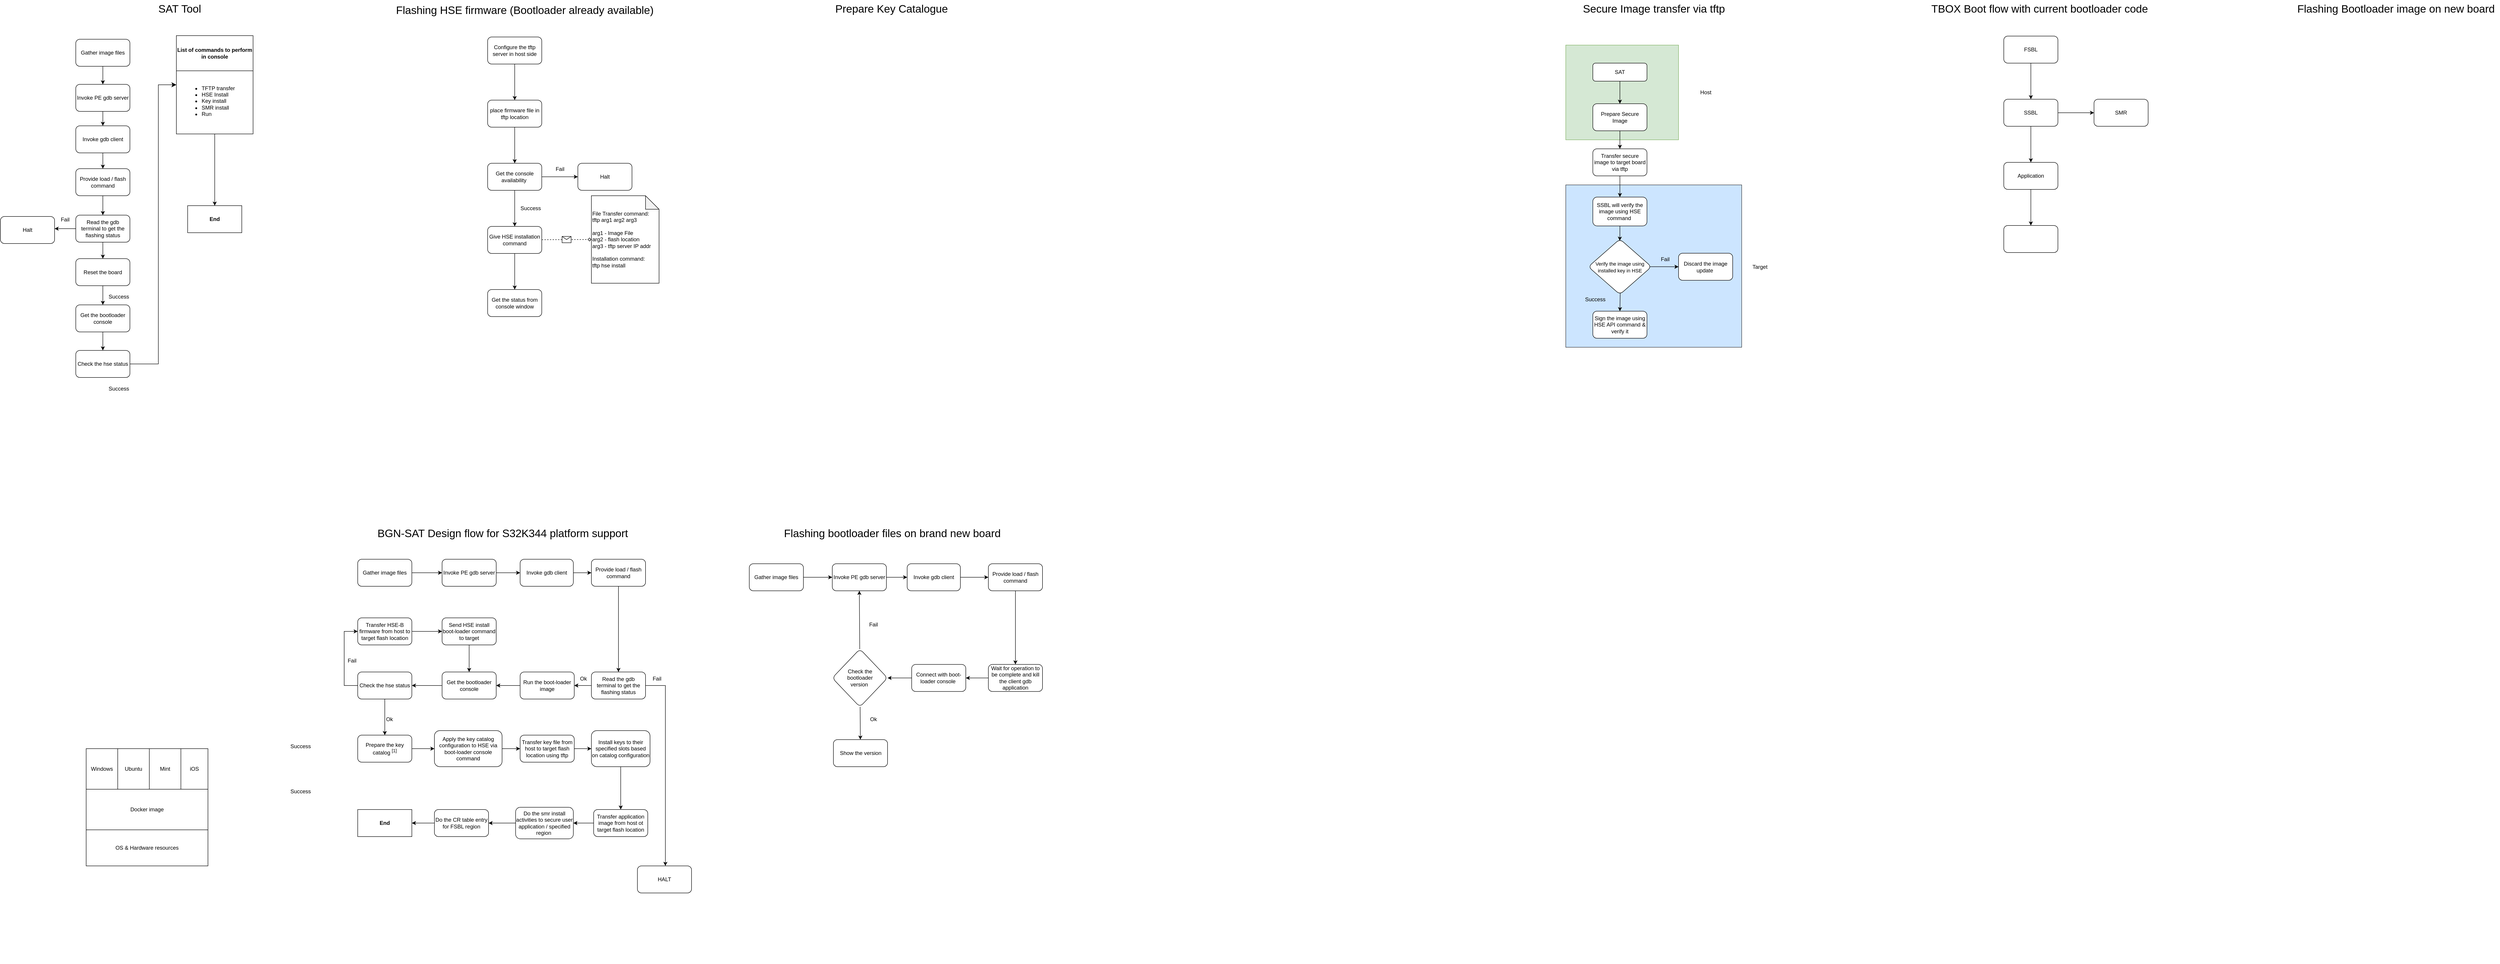 <mxfile version="21.6.9" type="github">
  <diagram name="Page-1" id="BFMkgEiHd1k4JoB41aS_">
    <mxGraphModel dx="5087" dy="864" grid="1" gridSize="10" guides="1" tooltips="1" connect="1" arrows="1" fold="1" page="1" pageScale="1" pageWidth="850" pageHeight="1100" math="0" shadow="0">
      <root>
        <mxCell id="0" />
        <mxCell id="1" parent="0" />
        <mxCell id="xPFCoBQHx70xWcG0o_kU-1" value="" style="rounded=0;whiteSpace=wrap;html=1;fillColor=#cce5ff;strokeColor=#36393d;" parent="1" vertex="1">
          <mxGeometry x="210" y="450" width="390" height="360" as="geometry" />
        </mxCell>
        <mxCell id="xPFCoBQHx70xWcG0o_kU-2" value="" style="rounded=0;whiteSpace=wrap;html=1;fillColor=#d5e8d4;strokeColor=#82b366;" parent="1" vertex="1">
          <mxGeometry x="210" y="140" width="250" height="210" as="geometry" />
        </mxCell>
        <mxCell id="xPFCoBQHx70xWcG0o_kU-3" value="SAT" style="rounded=1;whiteSpace=wrap;html=1;fontSize=12;glass=0;strokeWidth=1;shadow=0;" parent="1" vertex="1">
          <mxGeometry x="270" y="180" width="120" height="40" as="geometry" />
        </mxCell>
        <mxCell id="xPFCoBQHx70xWcG0o_kU-4" value="Prepare Secure Image" style="rounded=1;whiteSpace=wrap;html=1;fontSize=12;glass=0;strokeWidth=1;shadow=0;" parent="1" vertex="1">
          <mxGeometry x="270" y="270" width="120" height="60" as="geometry" />
        </mxCell>
        <mxCell id="xPFCoBQHx70xWcG0o_kU-5" value="" style="edgeStyle=orthogonalEdgeStyle;rounded=0;orthogonalLoop=1;jettySize=auto;html=1;entryX=0.497;entryY=0.03;entryDx=0;entryDy=0;entryPerimeter=0;" parent="1" source="xPFCoBQHx70xWcG0o_kU-6" target="xPFCoBQHx70xWcG0o_kU-10" edge="1">
          <mxGeometry relative="1" as="geometry" />
        </mxCell>
        <mxCell id="xPFCoBQHx70xWcG0o_kU-6" value="SSBL will verify the image using HSE command&amp;nbsp;" style="rounded=1;whiteSpace=wrap;html=1;fontSize=12;glass=0;strokeWidth=1;shadow=0;" parent="1" vertex="1">
          <mxGeometry x="270" y="477" width="120" height="64" as="geometry" />
        </mxCell>
        <mxCell id="xPFCoBQHx70xWcG0o_kU-7" value="Transfer secure image to target board via tftp" style="rounded=1;whiteSpace=wrap;html=1;" parent="1" vertex="1">
          <mxGeometry x="270" y="370" width="120" height="60" as="geometry" />
        </mxCell>
        <mxCell id="xPFCoBQHx70xWcG0o_kU-8" value="" style="endArrow=classic;html=1;rounded=0;exitX=0.5;exitY=1;exitDx=0;exitDy=0;" parent="1" source="xPFCoBQHx70xWcG0o_kU-4" target="xPFCoBQHx70xWcG0o_kU-7" edge="1">
          <mxGeometry width="50" height="50" relative="1" as="geometry">
            <mxPoint x="500" y="560" as="sourcePoint" />
            <mxPoint x="550" y="510" as="targetPoint" />
          </mxGeometry>
        </mxCell>
        <mxCell id="xPFCoBQHx70xWcG0o_kU-9" value="" style="edgeStyle=orthogonalEdgeStyle;rounded=0;orthogonalLoop=1;jettySize=auto;html=1;exitX=0.975;exitY=0.499;exitDx=0;exitDy=0;exitPerimeter=0;" parent="1" source="xPFCoBQHx70xWcG0o_kU-10" target="xPFCoBQHx70xWcG0o_kU-13" edge="1">
          <mxGeometry relative="1" as="geometry" />
        </mxCell>
        <mxCell id="xPFCoBQHx70xWcG0o_kU-10" value="&lt;font style=&quot;font-size: 11px;&quot;&gt;Verify the image using installed key in HSE&lt;/font&gt;" style="rhombus;whiteSpace=wrap;html=1;rounded=1;glass=0;strokeWidth=1;shadow=0;" parent="1" vertex="1">
          <mxGeometry x="260" y="570" width="140" height="123" as="geometry" />
        </mxCell>
        <mxCell id="xPFCoBQHx70xWcG0o_kU-11" value="Sign the image using HSE API command &amp;amp; verify it" style="whiteSpace=wrap;html=1;rounded=1;glass=0;strokeWidth=1;shadow=0;" parent="1" vertex="1">
          <mxGeometry x="270" y="730" width="120" height="60" as="geometry" />
        </mxCell>
        <mxCell id="xPFCoBQHx70xWcG0o_kU-12" value="Success" style="text;html=1;align=center;verticalAlign=middle;resizable=0;points=[];autosize=1;strokeColor=none;fillColor=none;" parent="1" vertex="1">
          <mxGeometry x="240" y="689" width="70" height="30" as="geometry" />
        </mxCell>
        <mxCell id="xPFCoBQHx70xWcG0o_kU-13" value="Discard the image update&amp;nbsp;" style="whiteSpace=wrap;html=1;rounded=1;glass=0;strokeWidth=1;shadow=0;" parent="1" vertex="1">
          <mxGeometry x="460" y="601.5" width="120" height="60" as="geometry" />
        </mxCell>
        <mxCell id="xPFCoBQHx70xWcG0o_kU-14" value="Fail" style="text;html=1;align=center;verticalAlign=middle;resizable=0;points=[];autosize=1;strokeColor=none;fillColor=none;" parent="1" vertex="1">
          <mxGeometry x="410" y="600" width="40" height="30" as="geometry" />
        </mxCell>
        <mxCell id="xPFCoBQHx70xWcG0o_kU-15" value="" style="endArrow=classic;html=1;rounded=0;exitX=0.5;exitY=1;exitDx=0;exitDy=0;" parent="1" source="xPFCoBQHx70xWcG0o_kU-3" target="xPFCoBQHx70xWcG0o_kU-4" edge="1">
          <mxGeometry width="50" height="50" relative="1" as="geometry">
            <mxPoint x="570" y="460" as="sourcePoint" />
            <mxPoint x="620" y="410" as="targetPoint" />
          </mxGeometry>
        </mxCell>
        <mxCell id="xPFCoBQHx70xWcG0o_kU-16" value="" style="endArrow=classic;html=1;rounded=0;exitX=0.5;exitY=1;exitDx=0;exitDy=0;entryX=0.5;entryY=0;entryDx=0;entryDy=0;" parent="1" source="xPFCoBQHx70xWcG0o_kU-7" target="xPFCoBQHx70xWcG0o_kU-6" edge="1">
          <mxGeometry width="50" height="50" relative="1" as="geometry">
            <mxPoint x="570" y="460" as="sourcePoint" />
            <mxPoint x="620" y="410" as="targetPoint" />
          </mxGeometry>
        </mxCell>
        <mxCell id="xPFCoBQHx70xWcG0o_kU-17" value="" style="endArrow=classic;html=1;rounded=0;exitX=0.505;exitY=0.977;exitDx=0;exitDy=0;entryX=0.5;entryY=0;entryDx=0;entryDy=0;exitPerimeter=0;" parent="1" source="xPFCoBQHx70xWcG0o_kU-10" target="xPFCoBQHx70xWcG0o_kU-11" edge="1">
          <mxGeometry width="50" height="50" relative="1" as="geometry">
            <mxPoint x="490" y="630" as="sourcePoint" />
            <mxPoint x="540" y="580" as="targetPoint" />
          </mxGeometry>
        </mxCell>
        <mxCell id="xPFCoBQHx70xWcG0o_kU-18" value="Host" style="text;html=1;align=center;verticalAlign=middle;resizable=0;points=[];autosize=1;strokeColor=none;fillColor=none;" parent="1" vertex="1">
          <mxGeometry x="495" y="230" width="50" height="30" as="geometry" />
        </mxCell>
        <mxCell id="xPFCoBQHx70xWcG0o_kU-19" value="Target" style="text;html=1;align=center;verticalAlign=middle;resizable=0;points=[];autosize=1;strokeColor=none;fillColor=none;" parent="1" vertex="1">
          <mxGeometry x="610" y="616.5" width="60" height="30" as="geometry" />
        </mxCell>
        <mxCell id="xPFCoBQHx70xWcG0o_kU-20" value="" style="edgeStyle=orthogonalEdgeStyle;rounded=0;orthogonalLoop=1;jettySize=auto;html=1;" parent="1" source="xPFCoBQHx70xWcG0o_kU-21" target="xPFCoBQHx70xWcG0o_kU-25" edge="1">
          <mxGeometry relative="1" as="geometry" />
        </mxCell>
        <mxCell id="xPFCoBQHx70xWcG0o_kU-21" value="FSBL" style="rounded=1;whiteSpace=wrap;html=1;" parent="1" vertex="1">
          <mxGeometry x="1181" y="120" width="120" height="60" as="geometry" />
        </mxCell>
        <mxCell id="xPFCoBQHx70xWcG0o_kU-22" value="&lt;font style=&quot;font-size: 24px;&quot;&gt;Secure Image transfer via tftp&lt;/font&gt;" style="text;html=1;align=center;verticalAlign=middle;resizable=0;points=[];autosize=1;strokeColor=none;fillColor=none;" parent="1" vertex="1">
          <mxGeometry x="235" y="40" width="340" height="40" as="geometry" />
        </mxCell>
        <mxCell id="xPFCoBQHx70xWcG0o_kU-23" value="" style="edgeStyle=orthogonalEdgeStyle;rounded=0;orthogonalLoop=1;jettySize=auto;html=1;" parent="1" source="xPFCoBQHx70xWcG0o_kU-25" target="xPFCoBQHx70xWcG0o_kU-27" edge="1">
          <mxGeometry relative="1" as="geometry" />
        </mxCell>
        <mxCell id="xPFCoBQHx70xWcG0o_kU-24" value="" style="edgeStyle=orthogonalEdgeStyle;rounded=0;orthogonalLoop=1;jettySize=auto;html=1;" parent="1" source="xPFCoBQHx70xWcG0o_kU-25" target="xPFCoBQHx70xWcG0o_kU-29" edge="1">
          <mxGeometry relative="1" as="geometry" />
        </mxCell>
        <mxCell id="xPFCoBQHx70xWcG0o_kU-25" value="SSBL" style="whiteSpace=wrap;html=1;rounded=1;" parent="1" vertex="1">
          <mxGeometry x="1181" y="260" width="120" height="60" as="geometry" />
        </mxCell>
        <mxCell id="xPFCoBQHx70xWcG0o_kU-26" value="" style="edgeStyle=orthogonalEdgeStyle;rounded=0;orthogonalLoop=1;jettySize=auto;html=1;" parent="1" source="xPFCoBQHx70xWcG0o_kU-27" target="xPFCoBQHx70xWcG0o_kU-28" edge="1">
          <mxGeometry relative="1" as="geometry" />
        </mxCell>
        <mxCell id="xPFCoBQHx70xWcG0o_kU-27" value="Application" style="whiteSpace=wrap;html=1;rounded=1;" parent="1" vertex="1">
          <mxGeometry x="1181" y="400" width="120" height="60" as="geometry" />
        </mxCell>
        <mxCell id="xPFCoBQHx70xWcG0o_kU-28" value="" style="whiteSpace=wrap;html=1;rounded=1;" parent="1" vertex="1">
          <mxGeometry x="1181" y="540" width="120" height="60" as="geometry" />
        </mxCell>
        <mxCell id="xPFCoBQHx70xWcG0o_kU-29" value="SMR" style="whiteSpace=wrap;html=1;rounded=1;" parent="1" vertex="1">
          <mxGeometry x="1381" y="260" width="120" height="60" as="geometry" />
        </mxCell>
        <mxCell id="xPFCoBQHx70xWcG0o_kU-30" value="&lt;font style=&quot;font-size: 24px;&quot;&gt;TBOX Boot flow with current bootloader code&lt;/font&gt;" style="text;html=1;align=center;verticalAlign=middle;resizable=0;points=[];autosize=1;strokeColor=none;fillColor=none;" parent="1" vertex="1">
          <mxGeometry x="1010" y="40" width="500" height="40" as="geometry" />
        </mxCell>
        <mxCell id="xPFCoBQHx70xWcG0o_kU-31" value="&lt;font style=&quot;font-size: 24px;&quot;&gt;Flashing Bootloader image on new board&lt;/font&gt;" style="text;html=1;align=center;verticalAlign=middle;resizable=0;points=[];autosize=1;strokeColor=none;fillColor=none;" parent="1" vertex="1">
          <mxGeometry x="1820" y="40" width="460" height="40" as="geometry" />
        </mxCell>
        <mxCell id="xPFCoBQHx70xWcG0o_kU-32" value="" style="edgeStyle=orthogonalEdgeStyle;rounded=0;orthogonalLoop=1;jettySize=auto;html=1;" parent="1" source="xPFCoBQHx70xWcG0o_kU-33" target="xPFCoBQHx70xWcG0o_kU-36" edge="1">
          <mxGeometry relative="1" as="geometry" />
        </mxCell>
        <mxCell id="xPFCoBQHx70xWcG0o_kU-33" value="Gather image files" style="rounded=1;whiteSpace=wrap;html=1;" parent="1" vertex="1">
          <mxGeometry x="-3093" y="127" width="120" height="60" as="geometry" />
        </mxCell>
        <mxCell id="xPFCoBQHx70xWcG0o_kU-34" value="&lt;font style=&quot;font-size: 24px;&quot;&gt;SAT Tool&lt;/font&gt;" style="text;html=1;align=center;verticalAlign=middle;resizable=0;points=[];autosize=1;strokeColor=none;fillColor=none;" parent="1" vertex="1">
          <mxGeometry x="-2923" y="40" width="120" height="40" as="geometry" />
        </mxCell>
        <mxCell id="xPFCoBQHx70xWcG0o_kU-35" value="" style="edgeStyle=orthogonalEdgeStyle;rounded=0;orthogonalLoop=1;jettySize=auto;html=1;" parent="1" source="xPFCoBQHx70xWcG0o_kU-36" target="xPFCoBQHx70xWcG0o_kU-38" edge="1">
          <mxGeometry relative="1" as="geometry" />
        </mxCell>
        <mxCell id="xPFCoBQHx70xWcG0o_kU-36" value="Invoke PE gdb server" style="whiteSpace=wrap;html=1;rounded=1;" parent="1" vertex="1">
          <mxGeometry x="-3093" y="227" width="120" height="60" as="geometry" />
        </mxCell>
        <mxCell id="xPFCoBQHx70xWcG0o_kU-37" value="" style="edgeStyle=orthogonalEdgeStyle;rounded=0;orthogonalLoop=1;jettySize=auto;html=1;" parent="1" source="xPFCoBQHx70xWcG0o_kU-38" target="xPFCoBQHx70xWcG0o_kU-40" edge="1">
          <mxGeometry relative="1" as="geometry" />
        </mxCell>
        <mxCell id="xPFCoBQHx70xWcG0o_kU-38" value="Invoke gdb client" style="whiteSpace=wrap;html=1;rounded=1;" parent="1" vertex="1">
          <mxGeometry x="-3093" y="319" width="120" height="60" as="geometry" />
        </mxCell>
        <mxCell id="xPFCoBQHx70xWcG0o_kU-39" value="" style="edgeStyle=orthogonalEdgeStyle;rounded=0;orthogonalLoop=1;jettySize=auto;html=1;fontFamily=Helvetica;fontSize=12;fontColor=default;" parent="1" source="xPFCoBQHx70xWcG0o_kU-40" target="xPFCoBQHx70xWcG0o_kU-43" edge="1">
          <mxGeometry relative="1" as="geometry" />
        </mxCell>
        <mxCell id="xPFCoBQHx70xWcG0o_kU-40" value="Provide load / flash command" style="whiteSpace=wrap;html=1;rounded=1;" parent="1" vertex="1">
          <mxGeometry x="-3093" y="414" width="120" height="60" as="geometry" />
        </mxCell>
        <mxCell id="xPFCoBQHx70xWcG0o_kU-41" value="" style="edgeStyle=orthogonalEdgeStyle;rounded=0;orthogonalLoop=1;jettySize=auto;html=1;fontFamily=Helvetica;fontSize=12;fontColor=default;" parent="1" source="xPFCoBQHx70xWcG0o_kU-43" target="xPFCoBQHx70xWcG0o_kU-45" edge="1">
          <mxGeometry relative="1" as="geometry" />
        </mxCell>
        <mxCell id="xPFCoBQHx70xWcG0o_kU-42" value="" style="edgeStyle=orthogonalEdgeStyle;rounded=0;orthogonalLoop=1;jettySize=auto;html=1;fontFamily=Helvetica;fontSize=12;fontColor=default;entryX=1;entryY=0.5;entryDx=0;entryDy=0;" parent="1" source="xPFCoBQHx70xWcG0o_kU-43" edge="1">
          <mxGeometry relative="1" as="geometry">
            <mxPoint x="-3140" y="547" as="targetPoint" />
          </mxGeometry>
        </mxCell>
        <mxCell id="xPFCoBQHx70xWcG0o_kU-43" value="Read the gdb terminal to get the flashing status" style="rounded=1;whiteSpace=wrap;html=1;strokeColor=default;fontFamily=Helvetica;fontSize=12;fontColor=default;fillColor=default;" parent="1" vertex="1">
          <mxGeometry x="-3093" y="517" width="120" height="60" as="geometry" />
        </mxCell>
        <mxCell id="xPFCoBQHx70xWcG0o_kU-44" value="" style="edgeStyle=orthogonalEdgeStyle;rounded=0;orthogonalLoop=1;jettySize=auto;html=1;fontFamily=Helvetica;fontSize=12;fontColor=default;" parent="1" source="xPFCoBQHx70xWcG0o_kU-45" target="xPFCoBQHx70xWcG0o_kU-50" edge="1">
          <mxGeometry relative="1" as="geometry" />
        </mxCell>
        <mxCell id="xPFCoBQHx70xWcG0o_kU-45" value="Reset the board" style="whiteSpace=wrap;html=1;rounded=1;" parent="1" vertex="1">
          <mxGeometry x="-3093" y="613.5" width="120" height="60" as="geometry" />
        </mxCell>
        <mxCell id="xPFCoBQHx70xWcG0o_kU-46" value="Success" style="text;html=1;align=center;verticalAlign=middle;resizable=0;points=[];autosize=1;strokeColor=none;fillColor=none;fontSize=12;fontFamily=Helvetica;fontColor=default;" parent="1" vertex="1">
          <mxGeometry x="-3033" y="683" width="70" height="30" as="geometry" />
        </mxCell>
        <mxCell id="xPFCoBQHx70xWcG0o_kU-47" value="Halt" style="whiteSpace=wrap;html=1;rounded=1;" parent="1" vertex="1">
          <mxGeometry x="-3260" y="520" width="120" height="60" as="geometry" />
        </mxCell>
        <mxCell id="xPFCoBQHx70xWcG0o_kU-48" value="Fail" style="text;html=1;align=center;verticalAlign=middle;resizable=0;points=[];autosize=1;strokeColor=none;fillColor=none;fontSize=12;fontFamily=Helvetica;fontColor=default;" parent="1" vertex="1">
          <mxGeometry x="-3137" y="512" width="40" height="30" as="geometry" />
        </mxCell>
        <mxCell id="xPFCoBQHx70xWcG0o_kU-49" value="" style="edgeStyle=orthogonalEdgeStyle;rounded=0;orthogonalLoop=1;jettySize=auto;html=1;fontFamily=Helvetica;fontSize=12;fontColor=default;" parent="1" source="xPFCoBQHx70xWcG0o_kU-50" edge="1">
          <mxGeometry relative="1" as="geometry">
            <mxPoint x="-3033" y="817" as="targetPoint" />
          </mxGeometry>
        </mxCell>
        <mxCell id="xPFCoBQHx70xWcG0o_kU-50" value="Get the bootloader console" style="whiteSpace=wrap;html=1;rounded=1;" parent="1" vertex="1">
          <mxGeometry x="-3093" y="716" width="120" height="60" as="geometry" />
        </mxCell>
        <mxCell id="xPFCoBQHx70xWcG0o_kU-51" value="" style="edgeStyle=orthogonalEdgeStyle;rounded=0;orthogonalLoop=1;jettySize=auto;html=1;fontFamily=Helvetica;fontSize=12;fontColor=default;" parent="1" source="xPFCoBQHx70xWcG0o_kU-52" target="xPFCoBQHx70xWcG0o_kU-57" edge="1">
          <mxGeometry relative="1" as="geometry" />
        </mxCell>
        <mxCell id="xPFCoBQHx70xWcG0o_kU-52" value="List of commands to perform in console" style="swimlane;whiteSpace=wrap;html=1;strokeColor=default;fontFamily=Helvetica;fontSize=12;fontColor=default;fillColor=default;startSize=78;" parent="1" vertex="1">
          <mxGeometry x="-2870" y="119" width="170" height="218" as="geometry">
            <mxRectangle x="-513" y="930" width="127" height="30" as="alternateBounds" />
          </mxGeometry>
        </mxCell>
        <mxCell id="xPFCoBQHx70xWcG0o_kU-53" value="Check the hse status" style="whiteSpace=wrap;html=1;rounded=1;" parent="1" vertex="1">
          <mxGeometry x="-3093" y="817" width="120" height="60" as="geometry" />
        </mxCell>
        <mxCell id="xPFCoBQHx70xWcG0o_kU-54" value="Success" style="text;html=1;align=center;verticalAlign=middle;resizable=0;points=[];autosize=1;strokeColor=none;fillColor=none;fontSize=12;fontFamily=Helvetica;fontColor=default;" parent="1" vertex="1">
          <mxGeometry x="-3033" y="887" width="70" height="30" as="geometry" />
        </mxCell>
        <mxCell id="xPFCoBQHx70xWcG0o_kU-55" value="" style="edgeStyle=elbowEdgeStyle;elbow=horizontal;endArrow=classic;html=1;curved=0;rounded=0;endSize=8;startSize=8;fontFamily=Helvetica;fontSize=12;fontColor=default;exitX=1;exitY=0.5;exitDx=0;exitDy=0;entryX=0;entryY=0.5;entryDx=0;entryDy=0;" parent="1" source="xPFCoBQHx70xWcG0o_kU-53" target="xPFCoBQHx70xWcG0o_kU-52" edge="1">
          <mxGeometry width="50" height="50" relative="1" as="geometry">
            <mxPoint x="-2840" y="547" as="sourcePoint" />
            <mxPoint x="-2870" y="207" as="targetPoint" />
            <Array as="points">
              <mxPoint x="-2910" y="447" />
            </Array>
          </mxGeometry>
        </mxCell>
        <mxCell id="xPFCoBQHx70xWcG0o_kU-56" value="&lt;ul&gt;&lt;li&gt;TFTP transfer&lt;/li&gt;&lt;li&gt;HSE Install&lt;/li&gt;&lt;li&gt;Key install&lt;/li&gt;&lt;li&gt;SMR install&lt;/li&gt;&lt;li style=&quot;&quot;&gt;Run&amp;nbsp;&lt;/li&gt;&lt;/ul&gt;" style="text;html=1;align=left;verticalAlign=middle;resizable=0;points=[];autosize=1;strokeColor=none;fillColor=none;fontSize=12;fontFamily=Helvetica;fontColor=default;" parent="1" vertex="1">
          <mxGeometry x="-2856" y="209" width="140" height="110" as="geometry" />
        </mxCell>
        <mxCell id="xPFCoBQHx70xWcG0o_kU-57" value="End" style="whiteSpace=wrap;html=1;fontStyle=1;startSize=78;" parent="1" vertex="1">
          <mxGeometry x="-2845" y="496" width="120" height="60" as="geometry" />
        </mxCell>
        <mxCell id="xPFCoBQHx70xWcG0o_kU-58" value="&lt;font style=&quot;font-size: 24px;&quot;&gt;Flashing HSE firmware (Bootloader already available)&lt;/font&gt;" style="text;html=1;align=center;verticalAlign=middle;resizable=0;points=[];autosize=1;strokeColor=none;fillColor=none;fontSize=12;fontFamily=Helvetica;fontColor=default;" parent="1" vertex="1">
          <mxGeometry x="-2393" y="43" width="590" height="40" as="geometry" />
        </mxCell>
        <mxCell id="xPFCoBQHx70xWcG0o_kU-59" value="" style="edgeStyle=orthogonalEdgeStyle;rounded=0;orthogonalLoop=1;jettySize=auto;html=1;fontFamily=Helvetica;fontSize=12;fontColor=default;" parent="1" source="xPFCoBQHx70xWcG0o_kU-60" target="xPFCoBQHx70xWcG0o_kU-62" edge="1">
          <mxGeometry relative="1" as="geometry" />
        </mxCell>
        <mxCell id="xPFCoBQHx70xWcG0o_kU-60" value="Configure the tftp server in host side" style="rounded=1;whiteSpace=wrap;html=1;strokeColor=default;fontFamily=Helvetica;fontSize=12;fontColor=default;fillColor=default;" parent="1" vertex="1">
          <mxGeometry x="-2180" y="122" width="120" height="60" as="geometry" />
        </mxCell>
        <mxCell id="xPFCoBQHx70xWcG0o_kU-61" value="" style="edgeStyle=orthogonalEdgeStyle;rounded=0;orthogonalLoop=1;jettySize=auto;html=1;fontFamily=Helvetica;fontSize=12;fontColor=default;" parent="1" source="xPFCoBQHx70xWcG0o_kU-62" target="xPFCoBQHx70xWcG0o_kU-65" edge="1">
          <mxGeometry relative="1" as="geometry" />
        </mxCell>
        <mxCell id="xPFCoBQHx70xWcG0o_kU-62" value="place firmware file in tftp location" style="whiteSpace=wrap;html=1;rounded=1;" parent="1" vertex="1">
          <mxGeometry x="-2180" y="262" width="120" height="60" as="geometry" />
        </mxCell>
        <mxCell id="xPFCoBQHx70xWcG0o_kU-63" value="" style="edgeStyle=orthogonalEdgeStyle;rounded=0;orthogonalLoop=1;jettySize=auto;html=1;fontFamily=Helvetica;fontSize=12;fontColor=default;" parent="1" source="xPFCoBQHx70xWcG0o_kU-65" target="xPFCoBQHx70xWcG0o_kU-67" edge="1">
          <mxGeometry relative="1" as="geometry" />
        </mxCell>
        <mxCell id="xPFCoBQHx70xWcG0o_kU-64" value="" style="edgeStyle=orthogonalEdgeStyle;rounded=0;orthogonalLoop=1;jettySize=auto;html=1;fontFamily=Helvetica;fontSize=12;fontColor=default;" parent="1" source="xPFCoBQHx70xWcG0o_kU-65" target="xPFCoBQHx70xWcG0o_kU-69" edge="1">
          <mxGeometry relative="1" as="geometry" />
        </mxCell>
        <mxCell id="xPFCoBQHx70xWcG0o_kU-65" value="Get the console availability&amp;nbsp;" style="whiteSpace=wrap;html=1;rounded=1;" parent="1" vertex="1">
          <mxGeometry x="-2180" y="402" width="120" height="60" as="geometry" />
        </mxCell>
        <mxCell id="xPFCoBQHx70xWcG0o_kU-66" value="" style="edgeStyle=orthogonalEdgeStyle;rounded=0;orthogonalLoop=1;jettySize=auto;html=1;fontFamily=Helvetica;fontSize=12;fontColor=default;" parent="1" source="xPFCoBQHx70xWcG0o_kU-67" target="xPFCoBQHx70xWcG0o_kU-68" edge="1">
          <mxGeometry relative="1" as="geometry" />
        </mxCell>
        <mxCell id="xPFCoBQHx70xWcG0o_kU-67" value="Give HSE installation command" style="whiteSpace=wrap;html=1;rounded=1;" parent="1" vertex="1">
          <mxGeometry x="-2180" y="542" width="120" height="60" as="geometry" />
        </mxCell>
        <mxCell id="xPFCoBQHx70xWcG0o_kU-68" value="Get the status from console window" style="whiteSpace=wrap;html=1;rounded=1;" parent="1" vertex="1">
          <mxGeometry x="-2180" y="682" width="120" height="60" as="geometry" />
        </mxCell>
        <mxCell id="xPFCoBQHx70xWcG0o_kU-69" value="Halt" style="whiteSpace=wrap;html=1;rounded=1;" parent="1" vertex="1">
          <mxGeometry x="-1980" y="402" width="120" height="60" as="geometry" />
        </mxCell>
        <mxCell id="xPFCoBQHx70xWcG0o_kU-70" value="Fail" style="text;html=1;align=center;verticalAlign=middle;resizable=0;points=[];autosize=1;strokeColor=none;fillColor=none;fontSize=12;fontFamily=Helvetica;fontColor=default;" parent="1" vertex="1">
          <mxGeometry x="-2040" y="400" width="40" height="30" as="geometry" />
        </mxCell>
        <mxCell id="xPFCoBQHx70xWcG0o_kU-71" value="Success" style="text;html=1;align=center;verticalAlign=middle;resizable=0;points=[];autosize=1;strokeColor=none;fillColor=none;fontSize=12;fontFamily=Helvetica;fontColor=default;" parent="1" vertex="1">
          <mxGeometry x="-2120" y="487" width="70" height="30" as="geometry" />
        </mxCell>
        <mxCell id="xPFCoBQHx70xWcG0o_kU-72" value="File Transfer command:&lt;br&gt;tftp arg1 arg2 arg3&lt;br&gt;&lt;br&gt;arg1 - Image File&lt;br&gt;arg2 - flash location&lt;br&gt;&lt;div style=&quot;&quot;&gt;&lt;span style=&quot;background-color: initial;&quot;&gt;arg3 - tftp server IP addr&amp;nbsp;&lt;br&gt;&lt;br&gt;Installation command:&lt;br&gt;tftp hse install&lt;/span&gt;&lt;/div&gt;" style="shape=note;whiteSpace=wrap;html=1;backgroundOutline=1;darkOpacity=0.05;strokeColor=default;fontFamily=Helvetica;fontSize=12;fontColor=default;fillColor=default;align=left;" parent="1" vertex="1">
          <mxGeometry x="-1950" y="474" width="150" height="194" as="geometry" />
        </mxCell>
        <mxCell id="xPFCoBQHx70xWcG0o_kU-73" value="" style="endArrow=diamond;html=1;rounded=0;fontFamily=Helvetica;fontSize=12;fontColor=default;entryX=0;entryY=0.5;entryDx=0;entryDy=0;entryPerimeter=0;dashed=1;endFill=0;" parent="1" target="xPFCoBQHx70xWcG0o_kU-72" edge="1">
          <mxGeometry relative="1" as="geometry">
            <mxPoint x="-2060" y="571.5" as="sourcePoint" />
            <mxPoint x="-1960" y="571.5" as="targetPoint" />
          </mxGeometry>
        </mxCell>
        <mxCell id="xPFCoBQHx70xWcG0o_kU-74" value="" style="shape=message;html=1;outlineConnect=0;strokeColor=default;fontFamily=Helvetica;fontSize=12;fontColor=default;fillColor=default;" parent="xPFCoBQHx70xWcG0o_kU-73" vertex="1">
          <mxGeometry width="20" height="14" relative="1" as="geometry">
            <mxPoint x="-10" y="-7" as="offset" />
          </mxGeometry>
        </mxCell>
        <mxCell id="xPFCoBQHx70xWcG0o_kU-75" value="&lt;font style=&quot;font-size: 24px;&quot;&gt;Prepare Key Catalogue&lt;/font&gt;" style="text;html=1;align=center;verticalAlign=middle;resizable=0;points=[];autosize=1;strokeColor=none;fillColor=none;fontSize=12;fontFamily=Helvetica;fontColor=default;" parent="1" vertex="1">
          <mxGeometry x="-1420" y="40" width="270" height="40" as="geometry" />
        </mxCell>
        <mxCell id="xPFCoBQHx70xWcG0o_kU-76" value="OS &amp;amp; Hardware resources" style="rounded=0;whiteSpace=wrap;html=1;" parent="1" vertex="1">
          <mxGeometry x="-3070" y="1880" width="270" height="80" as="geometry" />
        </mxCell>
        <mxCell id="xPFCoBQHx70xWcG0o_kU-77" value="Docker image" style="whiteSpace=wrap;html=1;rounded=0;" parent="1" vertex="1">
          <mxGeometry x="-3070" y="1790" width="270" height="90" as="geometry" />
        </mxCell>
        <mxCell id="xPFCoBQHx70xWcG0o_kU-78" value="Windows" style="whiteSpace=wrap;html=1;rounded=0;" parent="1" vertex="1">
          <mxGeometry x="-3070" y="1700" width="70" height="90" as="geometry" />
        </mxCell>
        <mxCell id="xPFCoBQHx70xWcG0o_kU-79" value="Ubuntu" style="whiteSpace=wrap;html=1;rounded=0;" parent="1" vertex="1">
          <mxGeometry x="-3000" y="1700" width="70" height="90" as="geometry" />
        </mxCell>
        <mxCell id="xPFCoBQHx70xWcG0o_kU-80" value="Mint" style="whiteSpace=wrap;html=1;rounded=0;" parent="1" vertex="1">
          <mxGeometry x="-2930" y="1700" width="70" height="90" as="geometry" />
        </mxCell>
        <mxCell id="xPFCoBQHx70xWcG0o_kU-81" value="iOS" style="whiteSpace=wrap;html=1;rounded=0;" parent="1" vertex="1">
          <mxGeometry x="-2860" y="1700" width="60" height="90" as="geometry" />
        </mxCell>
        <mxCell id="xPFCoBQHx70xWcG0o_kU-82" value="" style="edgeStyle=orthogonalEdgeStyle;rounded=0;orthogonalLoop=1;jettySize=auto;html=1;" parent="1" source="xPFCoBQHx70xWcG0o_kU-83" target="xPFCoBQHx70xWcG0o_kU-85" edge="1">
          <mxGeometry relative="1" as="geometry" />
        </mxCell>
        <mxCell id="xPFCoBQHx70xWcG0o_kU-83" value="Gather image files" style="rounded=1;whiteSpace=wrap;html=1;" parent="1" vertex="1">
          <mxGeometry x="-2468" y="1280" width="120" height="60" as="geometry" />
        </mxCell>
        <mxCell id="xPFCoBQHx70xWcG0o_kU-84" value="" style="edgeStyle=orthogonalEdgeStyle;rounded=0;orthogonalLoop=1;jettySize=auto;html=1;" parent="1" source="xPFCoBQHx70xWcG0o_kU-85" target="xPFCoBQHx70xWcG0o_kU-87" edge="1">
          <mxGeometry relative="1" as="geometry" />
        </mxCell>
        <mxCell id="xPFCoBQHx70xWcG0o_kU-85" value="Invoke PE gdb server" style="whiteSpace=wrap;html=1;rounded=1;" parent="1" vertex="1">
          <mxGeometry x="-2281" y="1280" width="120" height="60" as="geometry" />
        </mxCell>
        <mxCell id="xPFCoBQHx70xWcG0o_kU-86" value="" style="edgeStyle=orthogonalEdgeStyle;rounded=0;orthogonalLoop=1;jettySize=auto;html=1;" parent="1" source="xPFCoBQHx70xWcG0o_kU-87" target="xPFCoBQHx70xWcG0o_kU-89" edge="1">
          <mxGeometry relative="1" as="geometry" />
        </mxCell>
        <mxCell id="xPFCoBQHx70xWcG0o_kU-87" value="Invoke gdb client" style="whiteSpace=wrap;html=1;rounded=1;" parent="1" vertex="1">
          <mxGeometry x="-2108" y="1280" width="118" height="60" as="geometry" />
        </mxCell>
        <mxCell id="xPFCoBQHx70xWcG0o_kU-88" value="" style="edgeStyle=orthogonalEdgeStyle;rounded=0;orthogonalLoop=1;jettySize=auto;html=1;fontFamily=Helvetica;fontSize=12;fontColor=default;" parent="1" source="xPFCoBQHx70xWcG0o_kU-89" target="xPFCoBQHx70xWcG0o_kU-92" edge="1">
          <mxGeometry relative="1" as="geometry" />
        </mxCell>
        <mxCell id="xPFCoBQHx70xWcG0o_kU-89" value="Provide load / flash command" style="whiteSpace=wrap;html=1;rounded=1;" parent="1" vertex="1">
          <mxGeometry x="-1950" y="1280" width="120" height="60" as="geometry" />
        </mxCell>
        <mxCell id="xPFCoBQHx70xWcG0o_kU-90" value="" style="edgeStyle=orthogonalEdgeStyle;rounded=0;orthogonalLoop=1;jettySize=auto;html=1;fontFamily=Helvetica;fontSize=12;fontColor=default;" parent="1" source="xPFCoBQHx70xWcG0o_kU-92" target="xPFCoBQHx70xWcG0o_kU-101" edge="1">
          <mxGeometry relative="1" as="geometry" />
        </mxCell>
        <mxCell id="xPFCoBQHx70xWcG0o_kU-91" value="" style="edgeStyle=orthogonalEdgeStyle;rounded=0;orthogonalLoop=1;jettySize=auto;html=1;" parent="1" edge="1">
          <mxGeometry relative="1" as="geometry">
            <mxPoint x="-1848" y="1560.048" as="sourcePoint" />
            <mxPoint x="-1786.0" y="1960" as="targetPoint" />
            <Array as="points">
              <mxPoint x="-1786" y="1560" />
            </Array>
          </mxGeometry>
        </mxCell>
        <mxCell id="xPFCoBQHx70xWcG0o_kU-92" value="Read the gdb terminal to get the flashing status" style="rounded=1;whiteSpace=wrap;html=1;strokeColor=default;fontFamily=Helvetica;fontSize=12;fontColor=default;fillColor=default;" parent="1" vertex="1">
          <mxGeometry x="-1950" y="1530" width="120" height="60" as="geometry" />
        </mxCell>
        <mxCell id="xPFCoBQHx70xWcG0o_kU-93" value="" style="edgeStyle=orthogonalEdgeStyle;rounded=0;orthogonalLoop=1;jettySize=auto;html=1;fontFamily=Helvetica;fontSize=12;fontColor=default;" parent="1" source="xPFCoBQHx70xWcG0o_kU-101" target="xPFCoBQHx70xWcG0o_kU-96" edge="1">
          <mxGeometry relative="1" as="geometry" />
        </mxCell>
        <mxCell id="xPFCoBQHx70xWcG0o_kU-94" value="Success" style="text;html=1;align=center;verticalAlign=middle;resizable=0;points=[];autosize=1;strokeColor=none;fillColor=none;fontSize=12;fontFamily=Helvetica;fontColor=default;" parent="1" vertex="1">
          <mxGeometry x="-2630" y="1780" width="70" height="30" as="geometry" />
        </mxCell>
        <mxCell id="xPFCoBQHx70xWcG0o_kU-95" value="" style="edgeStyle=orthogonalEdgeStyle;rounded=0;orthogonalLoop=1;jettySize=auto;html=1;" parent="1" source="xPFCoBQHx70xWcG0o_kU-96" target="xPFCoBQHx70xWcG0o_kU-98" edge="1">
          <mxGeometry relative="1" as="geometry" />
        </mxCell>
        <mxCell id="xPFCoBQHx70xWcG0o_kU-96" value="Get the bootloader console" style="whiteSpace=wrap;html=1;rounded=1;" parent="1" vertex="1">
          <mxGeometry x="-2281" y="1530" width="120" height="60" as="geometry" />
        </mxCell>
        <mxCell id="xPFCoBQHx70xWcG0o_kU-97" value="" style="edgeStyle=orthogonalEdgeStyle;rounded=0;orthogonalLoop=1;jettySize=auto;html=1;" parent="1" source="xPFCoBQHx70xWcG0o_kU-98" target="xPFCoBQHx70xWcG0o_kU-104" edge="1">
          <mxGeometry relative="1" as="geometry" />
        </mxCell>
        <mxCell id="xPFCoBQHx70xWcG0o_kU-98" value="Check the hse status" style="whiteSpace=wrap;html=1;rounded=1;" parent="1" vertex="1">
          <mxGeometry x="-2468" y="1530" width="120" height="60" as="geometry" />
        </mxCell>
        <mxCell id="xPFCoBQHx70xWcG0o_kU-99" value="Success" style="text;html=1;align=center;verticalAlign=middle;resizable=0;points=[];autosize=1;strokeColor=none;fillColor=none;fontSize=12;fontFamily=Helvetica;fontColor=default;" parent="1" vertex="1">
          <mxGeometry x="-2630" y="1680" width="70" height="30" as="geometry" />
        </mxCell>
        <mxCell id="xPFCoBQHx70xWcG0o_kU-100" value="End" style="whiteSpace=wrap;html=1;fontStyle=1;startSize=78;" parent="1" vertex="1">
          <mxGeometry x="-2468" y="1835" width="120" height="60" as="geometry" />
        </mxCell>
        <mxCell id="xPFCoBQHx70xWcG0o_kU-101" value="Run the boot-loader image" style="whiteSpace=wrap;html=1;rounded=1;" parent="1" vertex="1">
          <mxGeometry x="-2108" y="1530" width="120" height="60" as="geometry" />
        </mxCell>
        <mxCell id="xPFCoBQHx70xWcG0o_kU-102" value="" style="edgeStyle=orthogonalEdgeStyle;rounded=0;orthogonalLoop=1;jettySize=auto;html=1;" parent="1" source="xPFCoBQHx70xWcG0o_kU-104" target="xPFCoBQHx70xWcG0o_kU-106" edge="1">
          <mxGeometry relative="1" as="geometry" />
        </mxCell>
        <mxCell id="xPFCoBQHx70xWcG0o_kU-103" value="" style="edgeStyle=orthogonalEdgeStyle;rounded=0;orthogonalLoop=1;jettySize=auto;html=1;exitX=0;exitY=0.5;exitDx=0;exitDy=0;entryX=0;entryY=0.5;entryDx=0;entryDy=0;" parent="1" source="xPFCoBQHx70xWcG0o_kU-98" target="xPFCoBQHx70xWcG0o_kU-118" edge="1">
          <mxGeometry relative="1" as="geometry">
            <mxPoint x="-2288" y="1680" as="sourcePoint" />
            <Array as="points">
              <mxPoint x="-2498" y="1560" />
              <mxPoint x="-2498" y="1440" />
            </Array>
          </mxGeometry>
        </mxCell>
        <mxCell id="xPFCoBQHx70xWcG0o_kU-104" value="Prepare the key catalog &lt;sup&gt;[1]&lt;/sup&gt;" style="whiteSpace=wrap;html=1;rounded=1;" parent="1" vertex="1">
          <mxGeometry x="-2468" y="1670" width="120" height="60" as="geometry" />
        </mxCell>
        <mxCell id="xPFCoBQHx70xWcG0o_kU-105" value="" style="edgeStyle=orthogonalEdgeStyle;rounded=0;orthogonalLoop=1;jettySize=auto;html=1;" parent="1" source="xPFCoBQHx70xWcG0o_kU-106" target="xPFCoBQHx70xWcG0o_kU-112" edge="1">
          <mxGeometry relative="1" as="geometry" />
        </mxCell>
        <mxCell id="xPFCoBQHx70xWcG0o_kU-106" value="Apply the key catalog configuration to HSE via boot-loader console command" style="whiteSpace=wrap;html=1;rounded=1;" parent="1" vertex="1">
          <mxGeometry x="-2298" y="1660" width="150" height="80" as="geometry" />
        </mxCell>
        <mxCell id="xPFCoBQHx70xWcG0o_kU-107" value="" style="edgeStyle=orthogonalEdgeStyle;rounded=0;orthogonalLoop=1;jettySize=auto;html=1;" parent="1" source="xPFCoBQHx70xWcG0o_kU-108" target="xPFCoBQHx70xWcG0o_kU-114" edge="1">
          <mxGeometry relative="1" as="geometry" />
        </mxCell>
        <mxCell id="xPFCoBQHx70xWcG0o_kU-108" value="Install keys to their specified slots based on catalog configuration" style="whiteSpace=wrap;html=1;rounded=1;" parent="1" vertex="1">
          <mxGeometry x="-1950" y="1660" width="130" height="80" as="geometry" />
        </mxCell>
        <mxCell id="xPFCoBQHx70xWcG0o_kU-109" value="" style="edgeStyle=orthogonalEdgeStyle;rounded=0;orthogonalLoop=1;jettySize=auto;html=1;" parent="1" source="xPFCoBQHx70xWcG0o_kU-110" target="xPFCoBQHx70xWcG0o_kU-116" edge="1">
          <mxGeometry relative="1" as="geometry" />
        </mxCell>
        <mxCell id="xPFCoBQHx70xWcG0o_kU-110" value="Do the smr install activities to secure user application / specified region&amp;nbsp;" style="whiteSpace=wrap;html=1;rounded=1;" parent="1" vertex="1">
          <mxGeometry x="-2118" y="1830" width="128" height="70" as="geometry" />
        </mxCell>
        <mxCell id="xPFCoBQHx70xWcG0o_kU-111" value="" style="edgeStyle=orthogonalEdgeStyle;rounded=0;orthogonalLoop=1;jettySize=auto;html=1;" parent="1" source="xPFCoBQHx70xWcG0o_kU-112" target="xPFCoBQHx70xWcG0o_kU-108" edge="1">
          <mxGeometry relative="1" as="geometry" />
        </mxCell>
        <mxCell id="xPFCoBQHx70xWcG0o_kU-112" value="Transfer key file from host to target flash location using tftp" style="whiteSpace=wrap;html=1;rounded=1;" parent="1" vertex="1">
          <mxGeometry x="-2108" y="1670" width="120" height="60" as="geometry" />
        </mxCell>
        <mxCell id="xPFCoBQHx70xWcG0o_kU-113" value="" style="edgeStyle=orthogonalEdgeStyle;rounded=0;orthogonalLoop=1;jettySize=auto;html=1;" parent="1" source="xPFCoBQHx70xWcG0o_kU-114" target="xPFCoBQHx70xWcG0o_kU-110" edge="1">
          <mxGeometry relative="1" as="geometry" />
        </mxCell>
        <mxCell id="xPFCoBQHx70xWcG0o_kU-114" value="Transfer application image from host ot target flash location" style="whiteSpace=wrap;html=1;rounded=1;" parent="1" vertex="1">
          <mxGeometry x="-1945" y="1835" width="120" height="60" as="geometry" />
        </mxCell>
        <mxCell id="xPFCoBQHx70xWcG0o_kU-115" value="" style="edgeStyle=orthogonalEdgeStyle;rounded=0;orthogonalLoop=1;jettySize=auto;html=1;" parent="1" source="xPFCoBQHx70xWcG0o_kU-116" target="xPFCoBQHx70xWcG0o_kU-100" edge="1">
          <mxGeometry relative="1" as="geometry" />
        </mxCell>
        <mxCell id="xPFCoBQHx70xWcG0o_kU-116" value="Do the CR table entry for FSBL region" style="whiteSpace=wrap;html=1;rounded=1;" parent="1" vertex="1">
          <mxGeometry x="-2298" y="1835" width="120" height="60" as="geometry" />
        </mxCell>
        <mxCell id="xPFCoBQHx70xWcG0o_kU-117" value="" style="edgeStyle=orthogonalEdgeStyle;rounded=0;orthogonalLoop=1;jettySize=auto;html=1;" parent="1" source="xPFCoBQHx70xWcG0o_kU-118" target="xPFCoBQHx70xWcG0o_kU-121" edge="1">
          <mxGeometry relative="1" as="geometry" />
        </mxCell>
        <mxCell id="xPFCoBQHx70xWcG0o_kU-118" value="Transfer HSE-B firmware from host to target flash location" style="whiteSpace=wrap;html=1;rounded=1;" parent="1" vertex="1">
          <mxGeometry x="-2468" y="1410" width="120" height="60" as="geometry" />
        </mxCell>
        <mxCell id="xPFCoBQHx70xWcG0o_kU-119" value="Ok" style="text;html=1;align=center;verticalAlign=middle;resizable=0;points=[];autosize=1;strokeColor=none;fillColor=none;" parent="1" vertex="1">
          <mxGeometry x="-2418" y="1620" width="40" height="30" as="geometry" />
        </mxCell>
        <mxCell id="xPFCoBQHx70xWcG0o_kU-120" value="" style="edgeStyle=orthogonalEdgeStyle;rounded=0;orthogonalLoop=1;jettySize=auto;html=1;" parent="1" source="xPFCoBQHx70xWcG0o_kU-121" target="xPFCoBQHx70xWcG0o_kU-96" edge="1">
          <mxGeometry relative="1" as="geometry" />
        </mxCell>
        <mxCell id="xPFCoBQHx70xWcG0o_kU-121" value="Send HSE install boot-loader command to target" style="whiteSpace=wrap;html=1;rounded=1;" parent="1" vertex="1">
          <mxGeometry x="-2281" y="1410" width="120" height="60" as="geometry" />
        </mxCell>
        <mxCell id="xPFCoBQHx70xWcG0o_kU-122" value="Fail" style="text;html=1;align=center;verticalAlign=middle;resizable=0;points=[];autosize=1;strokeColor=none;fillColor=none;" parent="1" vertex="1">
          <mxGeometry x="-2501" y="1490" width="40" height="30" as="geometry" />
        </mxCell>
        <mxCell id="xPFCoBQHx70xWcG0o_kU-123" value="Ok" style="text;html=1;align=center;verticalAlign=middle;resizable=0;points=[];autosize=1;strokeColor=none;fillColor=none;" parent="1" vertex="1">
          <mxGeometry x="-1988" y="1530" width="40" height="30" as="geometry" />
        </mxCell>
        <mxCell id="xPFCoBQHx70xWcG0o_kU-124" value="HALT" style="rounded=1;whiteSpace=wrap;html=1;strokeColor=default;fontFamily=Helvetica;fontSize=12;fontColor=default;fillColor=default;" parent="1" vertex="1">
          <mxGeometry x="-1848" y="1960" width="120" height="60" as="geometry" />
        </mxCell>
        <mxCell id="xPFCoBQHx70xWcG0o_kU-125" value="Fail" style="text;html=1;align=center;verticalAlign=middle;resizable=0;points=[];autosize=1;strokeColor=none;fillColor=none;" parent="1" vertex="1">
          <mxGeometry x="-1825" y="1530" width="40" height="30" as="geometry" />
        </mxCell>
        <mxCell id="xPFCoBQHx70xWcG0o_kU-128" value="&lt;div&gt;&lt;br&gt;&lt;/div&gt;" style="text;html=1;align=left;verticalAlign=middle;resizable=0;points=[];autosize=1;strokeColor=none;fillColor=none;fontSize=12;fontFamily=Helvetica;fontColor=default;" parent="1" vertex="1">
          <mxGeometry x="-2413.882" y="2146.422" width="20" height="30" as="geometry" />
        </mxCell>
        <mxCell id="xPFCoBQHx70xWcG0o_kU-129" value="&lt;font style=&quot;font-size: 24px;&quot;&gt;BGN-SAT Design flow for S32K344 platform support&lt;/font&gt;" style="text;html=1;align=center;verticalAlign=middle;resizable=0;points=[];autosize=1;strokeColor=none;fillColor=none;" parent="1" vertex="1">
          <mxGeometry x="-2437" y="1203" width="580" height="40" as="geometry" />
        </mxCell>
        <mxCell id="xPFCoBQHx70xWcG0o_kU-130" value="&lt;font style=&quot;font-size: 24px;&quot;&gt;Flashing bootloader files on brand new board&amp;nbsp;&lt;/font&gt;" style="text;html=1;align=center;verticalAlign=middle;resizable=0;points=[];autosize=1;strokeColor=none;fillColor=none;" parent="1" vertex="1">
          <mxGeometry x="-1535" y="1203" width="510" height="40" as="geometry" />
        </mxCell>
        <mxCell id="xPFCoBQHx70xWcG0o_kU-131" value="" style="edgeStyle=orthogonalEdgeStyle;rounded=0;orthogonalLoop=1;jettySize=auto;html=1;" parent="1" source="xPFCoBQHx70xWcG0o_kU-132" target="xPFCoBQHx70xWcG0o_kU-134" edge="1">
          <mxGeometry relative="1" as="geometry" />
        </mxCell>
        <mxCell id="xPFCoBQHx70xWcG0o_kU-132" value="Gather image files" style="rounded=1;whiteSpace=wrap;html=1;" parent="1" vertex="1">
          <mxGeometry x="-1600" y="1290" width="120" height="60" as="geometry" />
        </mxCell>
        <mxCell id="xPFCoBQHx70xWcG0o_kU-133" value="" style="edgeStyle=orthogonalEdgeStyle;rounded=0;orthogonalLoop=1;jettySize=auto;html=1;" parent="1" source="xPFCoBQHx70xWcG0o_kU-134" target="xPFCoBQHx70xWcG0o_kU-136" edge="1">
          <mxGeometry relative="1" as="geometry" />
        </mxCell>
        <mxCell id="xPFCoBQHx70xWcG0o_kU-134" value="Invoke PE gdb server" style="whiteSpace=wrap;html=1;rounded=1;" parent="1" vertex="1">
          <mxGeometry x="-1416" y="1290" width="120" height="60" as="geometry" />
        </mxCell>
        <mxCell id="xPFCoBQHx70xWcG0o_kU-135" value="" style="edgeStyle=orthogonalEdgeStyle;rounded=0;orthogonalLoop=1;jettySize=auto;html=1;" parent="1" source="xPFCoBQHx70xWcG0o_kU-136" target="xPFCoBQHx70xWcG0o_kU-138" edge="1">
          <mxGeometry relative="1" as="geometry" />
        </mxCell>
        <mxCell id="xPFCoBQHx70xWcG0o_kU-136" value="Invoke gdb client" style="whiteSpace=wrap;html=1;rounded=1;" parent="1" vertex="1">
          <mxGeometry x="-1250" y="1290" width="118" height="60" as="geometry" />
        </mxCell>
        <mxCell id="xPFCoBQHx70xWcG0o_kU-137" value="" style="edgeStyle=none;html=1;fontSize=24;" parent="1" source="xPFCoBQHx70xWcG0o_kU-138" target="xPFCoBQHx70xWcG0o_kU-140" edge="1">
          <mxGeometry relative="1" as="geometry" />
        </mxCell>
        <mxCell id="xPFCoBQHx70xWcG0o_kU-138" value="Provide load / flash command" style="whiteSpace=wrap;html=1;rounded=1;" parent="1" vertex="1">
          <mxGeometry x="-1070" y="1290" width="120" height="60" as="geometry" />
        </mxCell>
        <mxCell id="xPFCoBQHx70xWcG0o_kU-139" value="" style="edgeStyle=none;html=1;" parent="1" source="xPFCoBQHx70xWcG0o_kU-140" target="xPFCoBQHx70xWcG0o_kU-142" edge="1">
          <mxGeometry relative="1" as="geometry" />
        </mxCell>
        <mxCell id="xPFCoBQHx70xWcG0o_kU-140" value="Wait for operation to be complete and kill the client gdb application" style="rounded=1;whiteSpace=wrap;html=1;strokeColor=default;fontFamily=Helvetica;fontSize=12;fontColor=default;fillColor=default;" parent="1" vertex="1">
          <mxGeometry x="-1070" y="1513.29" width="120" height="60" as="geometry" />
        </mxCell>
        <mxCell id="xPFCoBQHx70xWcG0o_kU-141" value="" style="edgeStyle=none;html=1;" parent="1" source="xPFCoBQHx70xWcG0o_kU-142" target="xPFCoBQHx70xWcG0o_kU-145" edge="1">
          <mxGeometry relative="1" as="geometry" />
        </mxCell>
        <mxCell id="xPFCoBQHx70xWcG0o_kU-142" value="Connect with boot-loader console&amp;nbsp;" style="rounded=1;whiteSpace=wrap;html=1;strokeColor=default;fontFamily=Helvetica;fontSize=12;fontColor=default;fillColor=default;" parent="1" vertex="1">
          <mxGeometry x="-1240" y="1513.29" width="120" height="60" as="geometry" />
        </mxCell>
        <mxCell id="xPFCoBQHx70xWcG0o_kU-143" value="" style="edgeStyle=none;html=1;" parent="1" source="xPFCoBQHx70xWcG0o_kU-145" target="xPFCoBQHx70xWcG0o_kU-147" edge="1">
          <mxGeometry relative="1" as="geometry" />
        </mxCell>
        <mxCell id="xPFCoBQHx70xWcG0o_kU-144" value="" style="edgeStyle=none;html=1;entryX=0.5;entryY=1;entryDx=0;entryDy=0;" parent="1" source="xPFCoBQHx70xWcG0o_kU-145" target="xPFCoBQHx70xWcG0o_kU-134" edge="1">
          <mxGeometry relative="1" as="geometry" />
        </mxCell>
        <mxCell id="xPFCoBQHx70xWcG0o_kU-145" value="Check the &lt;br&gt;bootloader &lt;br&gt;version&amp;nbsp;" style="rhombus;whiteSpace=wrap;html=1;rounded=1;" parent="1" vertex="1">
          <mxGeometry x="-1416" y="1479" width="122.5" height="128.58" as="geometry" />
        </mxCell>
        <mxCell id="xPFCoBQHx70xWcG0o_kU-146" value="Fail" style="text;html=1;align=center;verticalAlign=middle;resizable=0;points=[];autosize=1;strokeColor=none;fillColor=none;" parent="1" vertex="1">
          <mxGeometry x="-1345" y="1410" width="40" height="30" as="geometry" />
        </mxCell>
        <mxCell id="xPFCoBQHx70xWcG0o_kU-147" value="Show the version" style="whiteSpace=wrap;html=1;rounded=1;" parent="1" vertex="1">
          <mxGeometry x="-1413.5" y="1680" width="120" height="60" as="geometry" />
        </mxCell>
        <mxCell id="xPFCoBQHx70xWcG0o_kU-148" value="Ok" style="text;html=1;align=center;verticalAlign=middle;resizable=0;points=[];autosize=1;strokeColor=none;fillColor=none;" parent="1" vertex="1">
          <mxGeometry x="-1345" y="1620" width="40" height="30" as="geometry" />
        </mxCell>
      </root>
    </mxGraphModel>
  </diagram>
</mxfile>
